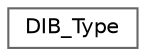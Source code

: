 digraph "Graphical Class Hierarchy"
{
 // LATEX_PDF_SIZE
  bgcolor="transparent";
  edge [fontname=Helvetica,fontsize=10,labelfontname=Helvetica,labelfontsize=10];
  node [fontname=Helvetica,fontsize=10,shape=box,height=0.2,width=0.4];
  rankdir="LR";
  Node0 [id="Node000000",label="DIB_Type",height=0.2,width=0.4,color="grey40", fillcolor="white", style="filled",URL="$struct_d_i_b___type.html",tooltip="Structure type to access the Debug Identification Block Registers (DIB)."];
}
